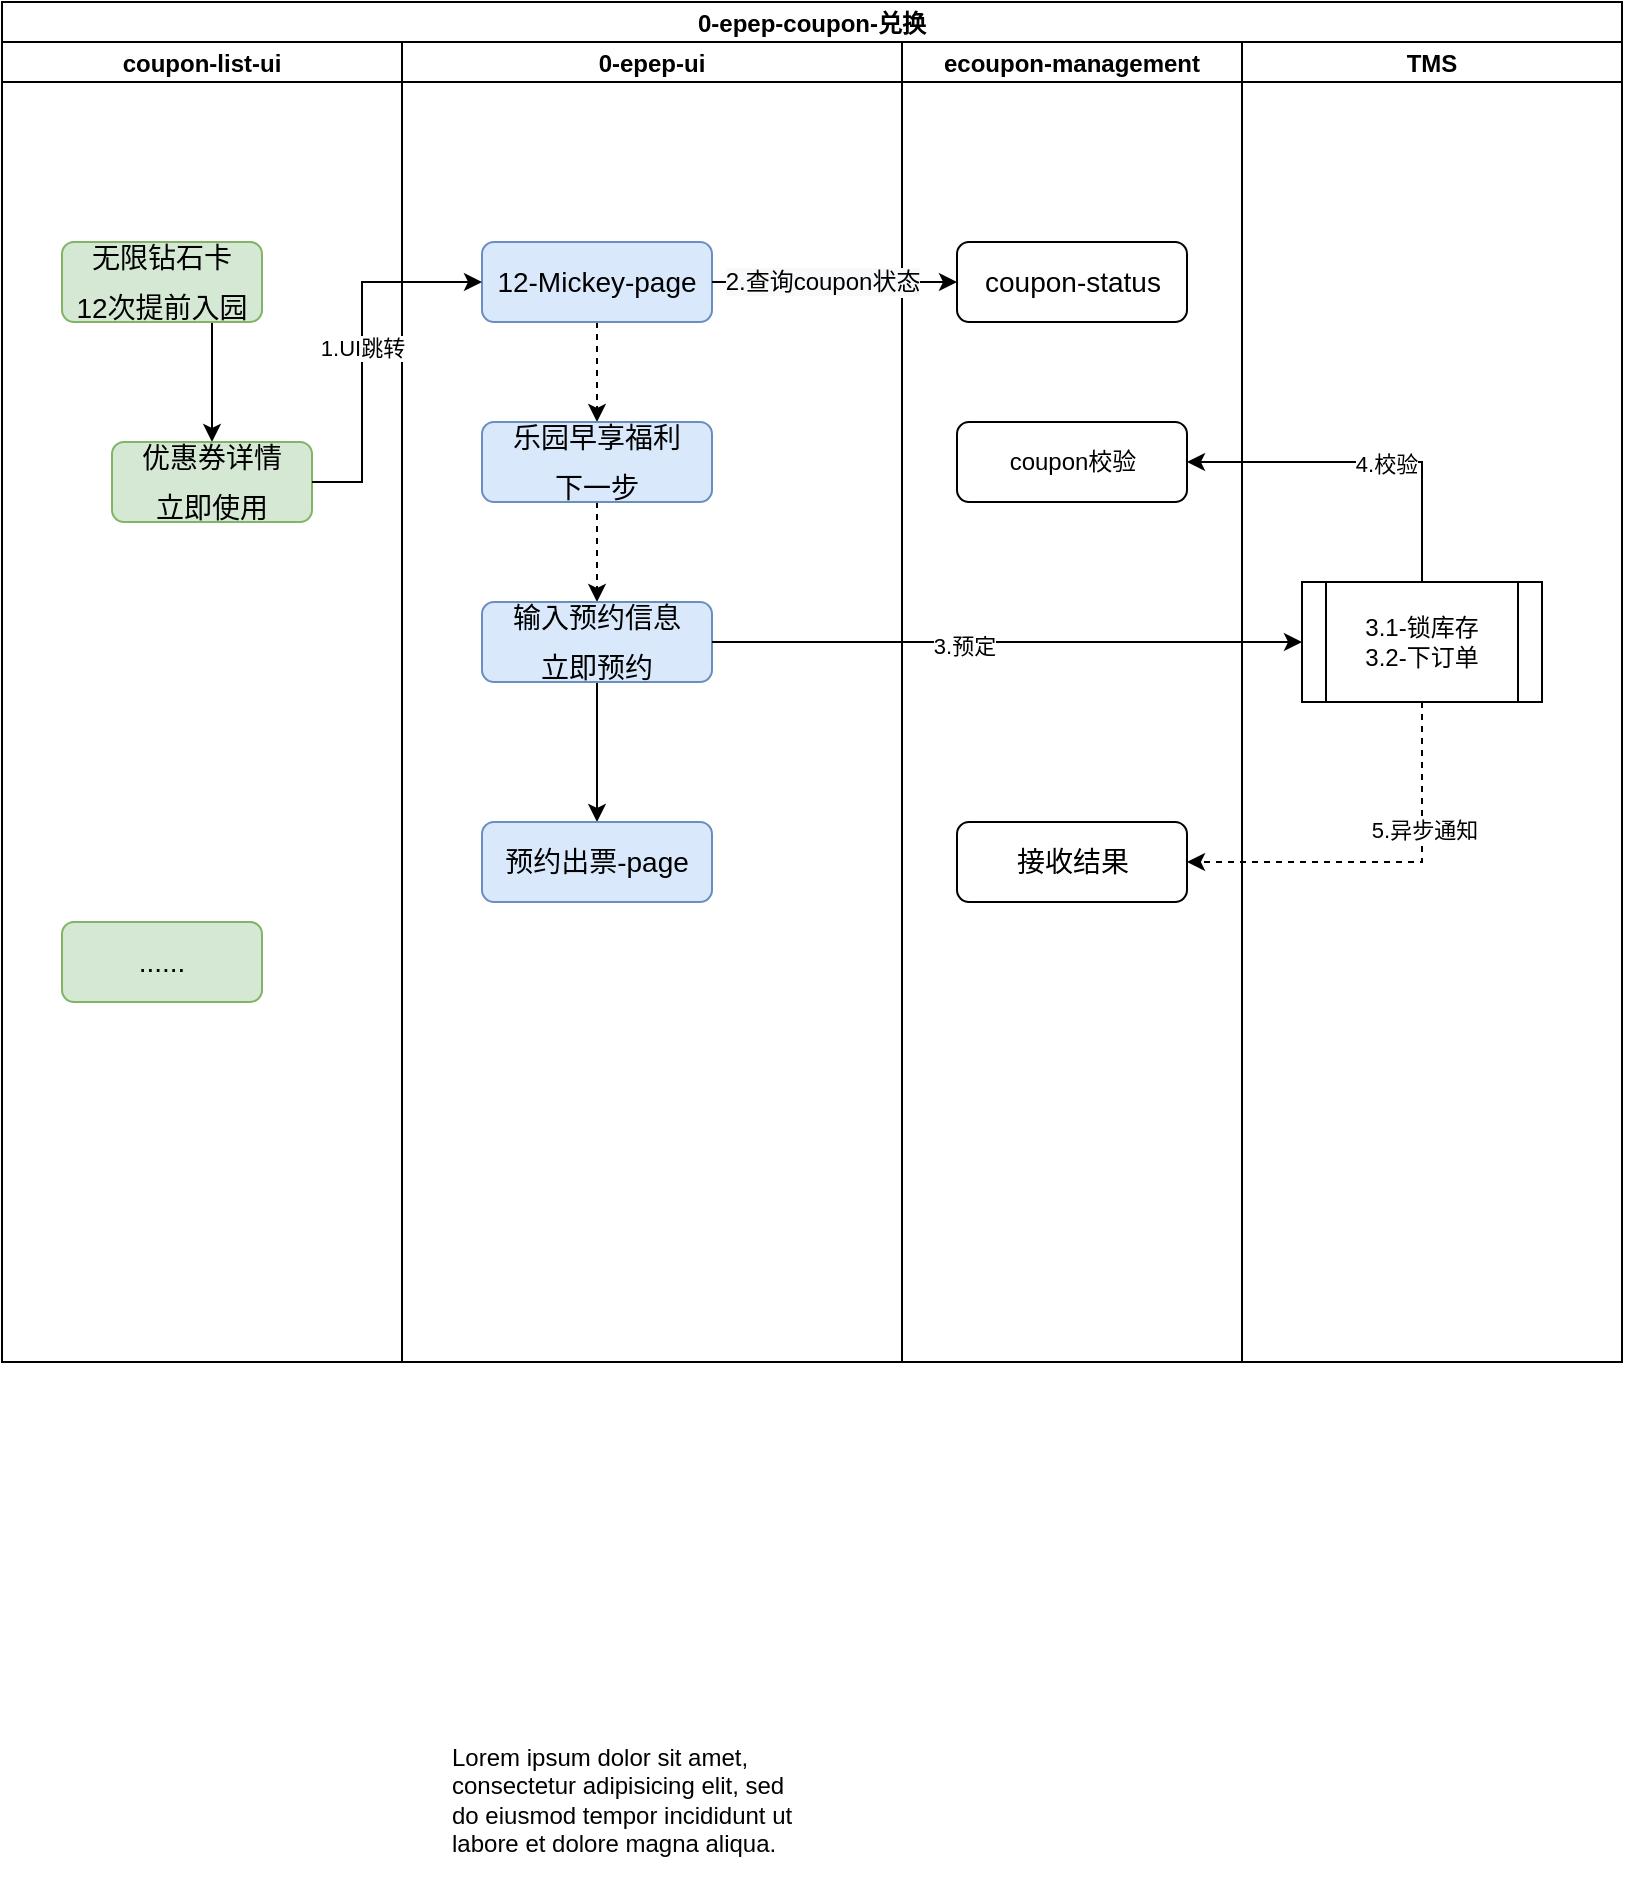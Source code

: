 <mxfile version="17.1.2" type="github">
  <diagram id="nkePGvm4O82V9_LMyoDO" name="Page-1">
    <mxGraphModel dx="1449" dy="952" grid="1" gridSize="10" guides="1" tooltips="1" connect="1" arrows="1" fold="1" page="1" pageScale="1" pageWidth="827" pageHeight="1169" math="0" shadow="0">
      <root>
        <mxCell id="0" />
        <mxCell id="1" parent="0" />
        <mxCell id="1tcTULkf4YvUZFEi6sHk-6" value="0-epep-coupon-兑换" style="swimlane;childLayout=stackLayout;resizeParent=1;resizeParentMax=0;startSize=20;" vertex="1" parent="1">
          <mxGeometry x="10" y="70" width="810" height="680" as="geometry" />
        </mxCell>
        <mxCell id="1tcTULkf4YvUZFEi6sHk-7" value="coupon-list-ui" style="swimlane;startSize=20;" vertex="1" parent="1tcTULkf4YvUZFEi6sHk-6">
          <mxGeometry y="20" width="200" height="660" as="geometry" />
        </mxCell>
        <mxCell id="1tcTULkf4YvUZFEi6sHk-26" style="edgeStyle=orthogonalEdgeStyle;rounded=0;orthogonalLoop=1;jettySize=auto;html=1;exitX=0.75;exitY=1;exitDx=0;exitDy=0;entryX=0.5;entryY=0;entryDx=0;entryDy=0;" edge="1" parent="1tcTULkf4YvUZFEi6sHk-7" source="1tcTULkf4YvUZFEi6sHk-19" target="1tcTULkf4YvUZFEi6sHk-25">
          <mxGeometry relative="1" as="geometry" />
        </mxCell>
        <mxCell id="1tcTULkf4YvUZFEi6sHk-19" value="&lt;div style=&quot;line-height: 1.75 ; font-size: 14px&quot;&gt;无限钻石卡&lt;/div&gt;&lt;div style=&quot;line-height: 1.75 ; font-size: 14px&quot;&gt;12次提前入园&lt;/div&gt;" style="rounded=1;whiteSpace=wrap;html=1;align=center;fillColor=#d5e8d4;strokeColor=#82b366;" vertex="1" parent="1tcTULkf4YvUZFEi6sHk-7">
          <mxGeometry x="30" y="100" width="100" height="40" as="geometry" />
        </mxCell>
        <mxCell id="1tcTULkf4YvUZFEi6sHk-20" value="&lt;div style=&quot;text-align: left ; line-height: 1.75 ; font-size: 14px&quot;&gt;......&lt;/div&gt;" style="rounded=1;whiteSpace=wrap;html=1;fillColor=#d5e8d4;strokeColor=#82b366;" vertex="1" parent="1tcTULkf4YvUZFEi6sHk-7">
          <mxGeometry x="30" y="440" width="100" height="40" as="geometry" />
        </mxCell>
        <mxCell id="1tcTULkf4YvUZFEi6sHk-25" value="&lt;div style=&quot;line-height: 1.75 ; font-size: 14px&quot;&gt;优惠券详情&lt;/div&gt;&lt;div style=&quot;line-height: 1.75 ; font-size: 14px&quot;&gt;立即使用&lt;/div&gt;" style="rounded=1;whiteSpace=wrap;html=1;align=center;fillColor=#d5e8d4;strokeColor=#82b366;" vertex="1" parent="1tcTULkf4YvUZFEi6sHk-7">
          <mxGeometry x="55" y="200" width="100" height="40" as="geometry" />
        </mxCell>
        <mxCell id="1tcTULkf4YvUZFEi6sHk-8" value="0-epep-ui" style="swimlane;startSize=20;" vertex="1" parent="1tcTULkf4YvUZFEi6sHk-6">
          <mxGeometry x="200" y="20" width="250" height="660" as="geometry" />
        </mxCell>
        <mxCell id="1tcTULkf4YvUZFEi6sHk-45" style="edgeStyle=orthogonalEdgeStyle;rounded=0;orthogonalLoop=1;jettySize=auto;html=1;exitX=0.5;exitY=1;exitDx=0;exitDy=0;dashed=1;" edge="1" parent="1tcTULkf4YvUZFEi6sHk-8" source="1tcTULkf4YvUZFEi6sHk-21" target="1tcTULkf4YvUZFEi6sHk-28">
          <mxGeometry relative="1" as="geometry" />
        </mxCell>
        <mxCell id="1tcTULkf4YvUZFEi6sHk-21" value="&lt;div style=&quot;text-align: left ; line-height: 1.75 ; font-size: 14px&quot;&gt;12-Mickey-page&lt;/div&gt;" style="rounded=1;whiteSpace=wrap;html=1;fillColor=#dae8fc;strokeColor=#6c8ebf;" vertex="1" parent="1tcTULkf4YvUZFEi6sHk-8">
          <mxGeometry x="40" y="100" width="115" height="40" as="geometry" />
        </mxCell>
        <mxCell id="1tcTULkf4YvUZFEi6sHk-46" style="edgeStyle=orthogonalEdgeStyle;rounded=0;orthogonalLoop=1;jettySize=auto;html=1;exitX=0.5;exitY=1;exitDx=0;exitDy=0;entryX=0.5;entryY=0;entryDx=0;entryDy=0;dashed=1;" edge="1" parent="1tcTULkf4YvUZFEi6sHk-8" source="1tcTULkf4YvUZFEi6sHk-28" target="1tcTULkf4YvUZFEi6sHk-29">
          <mxGeometry relative="1" as="geometry" />
        </mxCell>
        <mxCell id="1tcTULkf4YvUZFEi6sHk-28" value="&lt;div style=&quot;line-height: 1.75 ; font-size: 14px&quot;&gt;乐园早享福利&lt;/div&gt;&lt;div style=&quot;line-height: 1.75 ; font-size: 14px&quot;&gt;下一步&lt;/div&gt;" style="rounded=1;whiteSpace=wrap;html=1;align=center;fillColor=#dae8fc;strokeColor=#6c8ebf;" vertex="1" parent="1tcTULkf4YvUZFEi6sHk-8">
          <mxGeometry x="40" y="190" width="115" height="40" as="geometry" />
        </mxCell>
        <mxCell id="1tcTULkf4YvUZFEi6sHk-48" style="edgeStyle=orthogonalEdgeStyle;rounded=0;orthogonalLoop=1;jettySize=auto;html=1;exitX=0.5;exitY=1;exitDx=0;exitDy=0;" edge="1" parent="1tcTULkf4YvUZFEi6sHk-8" source="1tcTULkf4YvUZFEi6sHk-29" target="1tcTULkf4YvUZFEi6sHk-47">
          <mxGeometry relative="1" as="geometry" />
        </mxCell>
        <mxCell id="1tcTULkf4YvUZFEi6sHk-29" value="&lt;div style=&quot;line-height: 1.75 ; font-size: 14px&quot;&gt;输入预约信息&lt;/div&gt;&lt;div style=&quot;line-height: 1.75 ; font-size: 14px&quot;&gt;立即预约&lt;/div&gt;" style="rounded=1;whiteSpace=wrap;html=1;align=center;fillColor=#dae8fc;strokeColor=#6c8ebf;" vertex="1" parent="1tcTULkf4YvUZFEi6sHk-8">
          <mxGeometry x="40" y="280" width="115" height="40" as="geometry" />
        </mxCell>
        <mxCell id="1tcTULkf4YvUZFEi6sHk-47" value="&lt;div style=&quot;line-height: 1.75 ; font-size: 14px&quot;&gt;预约出票-page&lt;/div&gt;" style="rounded=1;whiteSpace=wrap;html=1;align=center;fillColor=#dae8fc;strokeColor=#6c8ebf;" vertex="1" parent="1tcTULkf4YvUZFEi6sHk-8">
          <mxGeometry x="40" y="390" width="115" height="40" as="geometry" />
        </mxCell>
        <mxCell id="1tcTULkf4YvUZFEi6sHk-9" value="ecoupon-management" style="swimlane;startSize=20;" vertex="1" parent="1tcTULkf4YvUZFEi6sHk-6">
          <mxGeometry x="450" y="20" width="170" height="660" as="geometry" />
        </mxCell>
        <mxCell id="1tcTULkf4YvUZFEi6sHk-30" value="&lt;div style=&quot;text-align: left ; line-height: 1.75 ; font-size: 14px&quot;&gt;coupon-status&lt;/div&gt;" style="rounded=1;whiteSpace=wrap;html=1;" vertex="1" parent="1tcTULkf4YvUZFEi6sHk-9">
          <mxGeometry x="27.5" y="100" width="115" height="40" as="geometry" />
        </mxCell>
        <mxCell id="1tcTULkf4YvUZFEi6sHk-38" value="coupon校验" style="rounded=1;whiteSpace=wrap;html=1;" vertex="1" parent="1tcTULkf4YvUZFEi6sHk-9">
          <mxGeometry x="27.5" y="190" width="115" height="40" as="geometry" />
        </mxCell>
        <mxCell id="1tcTULkf4YvUZFEi6sHk-40" value="&lt;div style=&quot;text-align: left ; line-height: 1.75 ; font-size: 14px&quot;&gt;接收结果&lt;/div&gt;" style="rounded=1;whiteSpace=wrap;html=1;" vertex="1" parent="1tcTULkf4YvUZFEi6sHk-9">
          <mxGeometry x="27.5" y="390" width="115" height="40" as="geometry" />
        </mxCell>
        <mxCell id="1tcTULkf4YvUZFEi6sHk-10" value="TMS" style="swimlane;startSize=20;" vertex="1" parent="1tcTULkf4YvUZFEi6sHk-6">
          <mxGeometry x="620" y="20" width="190" height="660" as="geometry" />
        </mxCell>
        <mxCell id="1tcTULkf4YvUZFEi6sHk-36" value="3.1-锁库存&lt;br&gt;3.2-下订单" style="shape=process;whiteSpace=wrap;html=1;backgroundOutline=1;" vertex="1" parent="1tcTULkf4YvUZFEi6sHk-10">
          <mxGeometry x="30" y="270" width="120" height="60" as="geometry" />
        </mxCell>
        <mxCell id="1tcTULkf4YvUZFEi6sHk-27" value="1.UI跳转" style="edgeStyle=orthogonalEdgeStyle;rounded=0;orthogonalLoop=1;jettySize=auto;html=1;exitX=1;exitY=0.5;exitDx=0;exitDy=0;entryX=0;entryY=0.5;entryDx=0;entryDy=0;" edge="1" parent="1tcTULkf4YvUZFEi6sHk-6" source="1tcTULkf4YvUZFEi6sHk-25" target="1tcTULkf4YvUZFEi6sHk-21">
          <mxGeometry relative="1" as="geometry">
            <Array as="points">
              <mxPoint x="180" y="240" />
              <mxPoint x="180" y="140" />
            </Array>
          </mxGeometry>
        </mxCell>
        <mxCell id="1tcTULkf4YvUZFEi6sHk-31" value="" style="edgeStyle=orthogonalEdgeStyle;rounded=0;orthogonalLoop=1;jettySize=auto;html=1;exitX=1;exitY=0.5;exitDx=0;exitDy=0;entryX=0;entryY=0.5;entryDx=0;entryDy=0;" edge="1" parent="1tcTULkf4YvUZFEi6sHk-6" source="1tcTULkf4YvUZFEi6sHk-21" target="1tcTULkf4YvUZFEi6sHk-30">
          <mxGeometry relative="1" as="geometry" />
        </mxCell>
        <mxCell id="1tcTULkf4YvUZFEi6sHk-54" value="&lt;span style=&quot;font-size: 12px ; background-color: rgb(248 , 249 , 250)&quot;&gt;2.查询coupon状态&lt;/span&gt;" style="edgeLabel;html=1;align=center;verticalAlign=middle;resizable=0;points=[];" vertex="1" connectable="0" parent="1tcTULkf4YvUZFEi6sHk-31">
          <mxGeometry x="-0.478" y="4" relative="1" as="geometry">
            <mxPoint x="23" y="4" as="offset" />
          </mxGeometry>
        </mxCell>
        <mxCell id="1tcTULkf4YvUZFEi6sHk-37" style="edgeStyle=orthogonalEdgeStyle;rounded=0;orthogonalLoop=1;jettySize=auto;html=1;exitX=1;exitY=0.5;exitDx=0;exitDy=0;entryX=0;entryY=0.5;entryDx=0;entryDy=0;" edge="1" parent="1tcTULkf4YvUZFEi6sHk-6" source="1tcTULkf4YvUZFEi6sHk-29" target="1tcTULkf4YvUZFEi6sHk-36">
          <mxGeometry relative="1" as="geometry" />
        </mxCell>
        <mxCell id="1tcTULkf4YvUZFEi6sHk-55" value="3.预定" style="edgeLabel;html=1;align=center;verticalAlign=middle;resizable=0;points=[];" vertex="1" connectable="0" parent="1tcTULkf4YvUZFEi6sHk-37">
          <mxGeometry x="-0.146" y="-2" relative="1" as="geometry">
            <mxPoint as="offset" />
          </mxGeometry>
        </mxCell>
        <mxCell id="1tcTULkf4YvUZFEi6sHk-39" style="edgeStyle=orthogonalEdgeStyle;rounded=0;orthogonalLoop=1;jettySize=auto;html=1;exitX=0.5;exitY=0;exitDx=0;exitDy=0;entryX=1;entryY=0.5;entryDx=0;entryDy=0;" edge="1" parent="1tcTULkf4YvUZFEi6sHk-6" source="1tcTULkf4YvUZFEi6sHk-36" target="1tcTULkf4YvUZFEi6sHk-38">
          <mxGeometry relative="1" as="geometry" />
        </mxCell>
        <mxCell id="1tcTULkf4YvUZFEi6sHk-56" value="4.校验" style="edgeLabel;html=1;align=center;verticalAlign=middle;resizable=0;points=[];" vertex="1" connectable="0" parent="1tcTULkf4YvUZFEi6sHk-39">
          <mxGeometry x="-0.121" y="1" relative="1" as="geometry">
            <mxPoint as="offset" />
          </mxGeometry>
        </mxCell>
        <mxCell id="1tcTULkf4YvUZFEi6sHk-41" style="edgeStyle=orthogonalEdgeStyle;rounded=0;orthogonalLoop=1;jettySize=auto;html=1;exitX=0.5;exitY=1;exitDx=0;exitDy=0;entryX=1;entryY=0.5;entryDx=0;entryDy=0;dashed=1;" edge="1" parent="1tcTULkf4YvUZFEi6sHk-6" source="1tcTULkf4YvUZFEi6sHk-36" target="1tcTULkf4YvUZFEi6sHk-40">
          <mxGeometry relative="1" as="geometry" />
        </mxCell>
        <mxCell id="1tcTULkf4YvUZFEi6sHk-44" value="5.异步通知" style="edgeLabel;html=1;align=center;verticalAlign=middle;resizable=0;points=[];" vertex="1" connectable="0" parent="1tcTULkf4YvUZFEi6sHk-41">
          <mxGeometry x="-0.367" y="1" relative="1" as="geometry">
            <mxPoint y="1" as="offset" />
          </mxGeometry>
        </mxCell>
        <mxCell id="1tcTULkf4YvUZFEi6sHk-57" value="&lt;h1&gt;&lt;br&gt;&lt;/h1&gt;&lt;p&gt;Lorem ipsum dolor sit amet, consectetur adipisicing elit, sed do eiusmod tempor incididunt ut labore et dolore magna aliqua.&lt;/p&gt;" style="text;html=1;strokeColor=none;fillColor=none;spacing=5;spacingTop=-20;whiteSpace=wrap;overflow=hidden;rounded=0;" vertex="1" parent="1">
          <mxGeometry x="230" y="890" width="190" height="120" as="geometry" />
        </mxCell>
      </root>
    </mxGraphModel>
  </diagram>
</mxfile>

